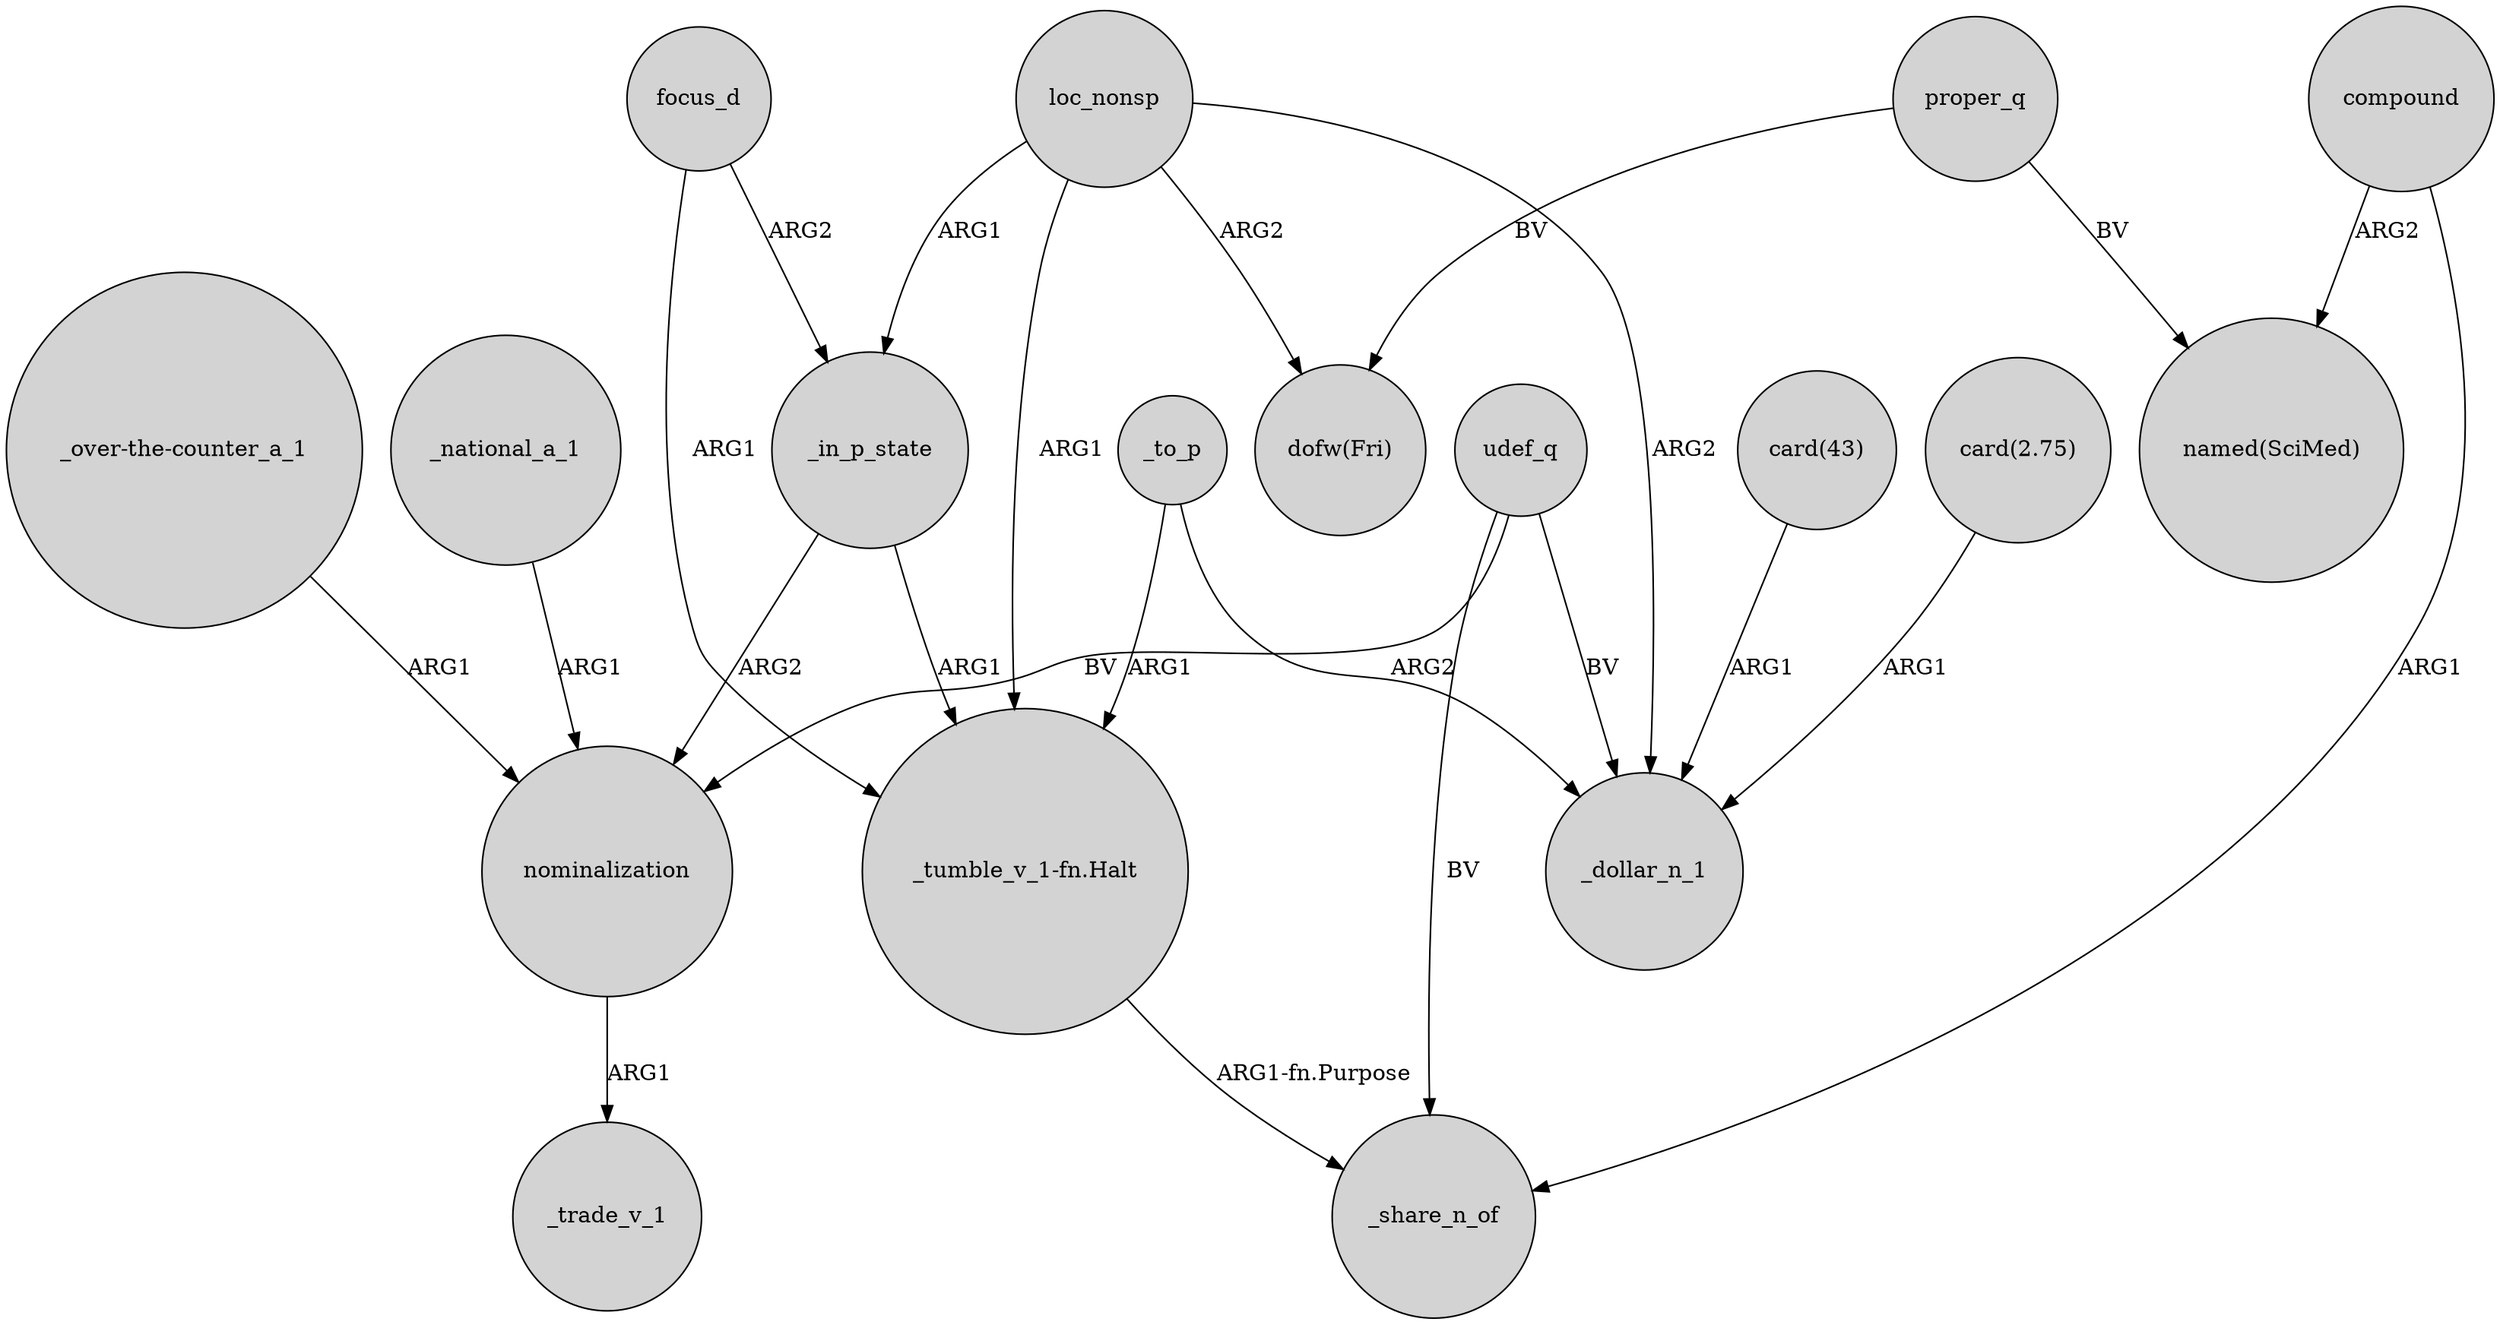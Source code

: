 digraph {
	node [shape=circle style=filled]
	_in_p_state -> nominalization [label=ARG2]
	focus_d -> _in_p_state [label=ARG2]
	proper_q -> "dofw(Fri)" [label=BV]
	loc_nonsp -> _dollar_n_1 [label=ARG2]
	compound -> _share_n_of [label=ARG1]
	loc_nonsp -> "dofw(Fri)" [label=ARG2]
	"_over-the-counter_a_1" -> nominalization [label=ARG1]
	udef_q -> nominalization [label=BV]
	_to_p -> "_tumble_v_1-fn.Halt" [label=ARG1]
	_in_p_state -> "_tumble_v_1-fn.Halt" [label=ARG1]
	_to_p -> _dollar_n_1 [label=ARG2]
	"_tumble_v_1-fn.Halt" -> _share_n_of [label="ARG1-fn.Purpose"]
	udef_q -> _share_n_of [label=BV]
	udef_q -> _dollar_n_1 [label=BV]
	focus_d -> "_tumble_v_1-fn.Halt" [label=ARG1]
	"card(43)" -> _dollar_n_1 [label=ARG1]
	proper_q -> "named(SciMed)" [label=BV]
	loc_nonsp -> "_tumble_v_1-fn.Halt" [label=ARG1]
	_national_a_1 -> nominalization [label=ARG1]
	compound -> "named(SciMed)" [label=ARG2]
	loc_nonsp -> _in_p_state [label=ARG1]
	nominalization -> _trade_v_1 [label=ARG1]
	"card(2.75)" -> _dollar_n_1 [label=ARG1]
}
